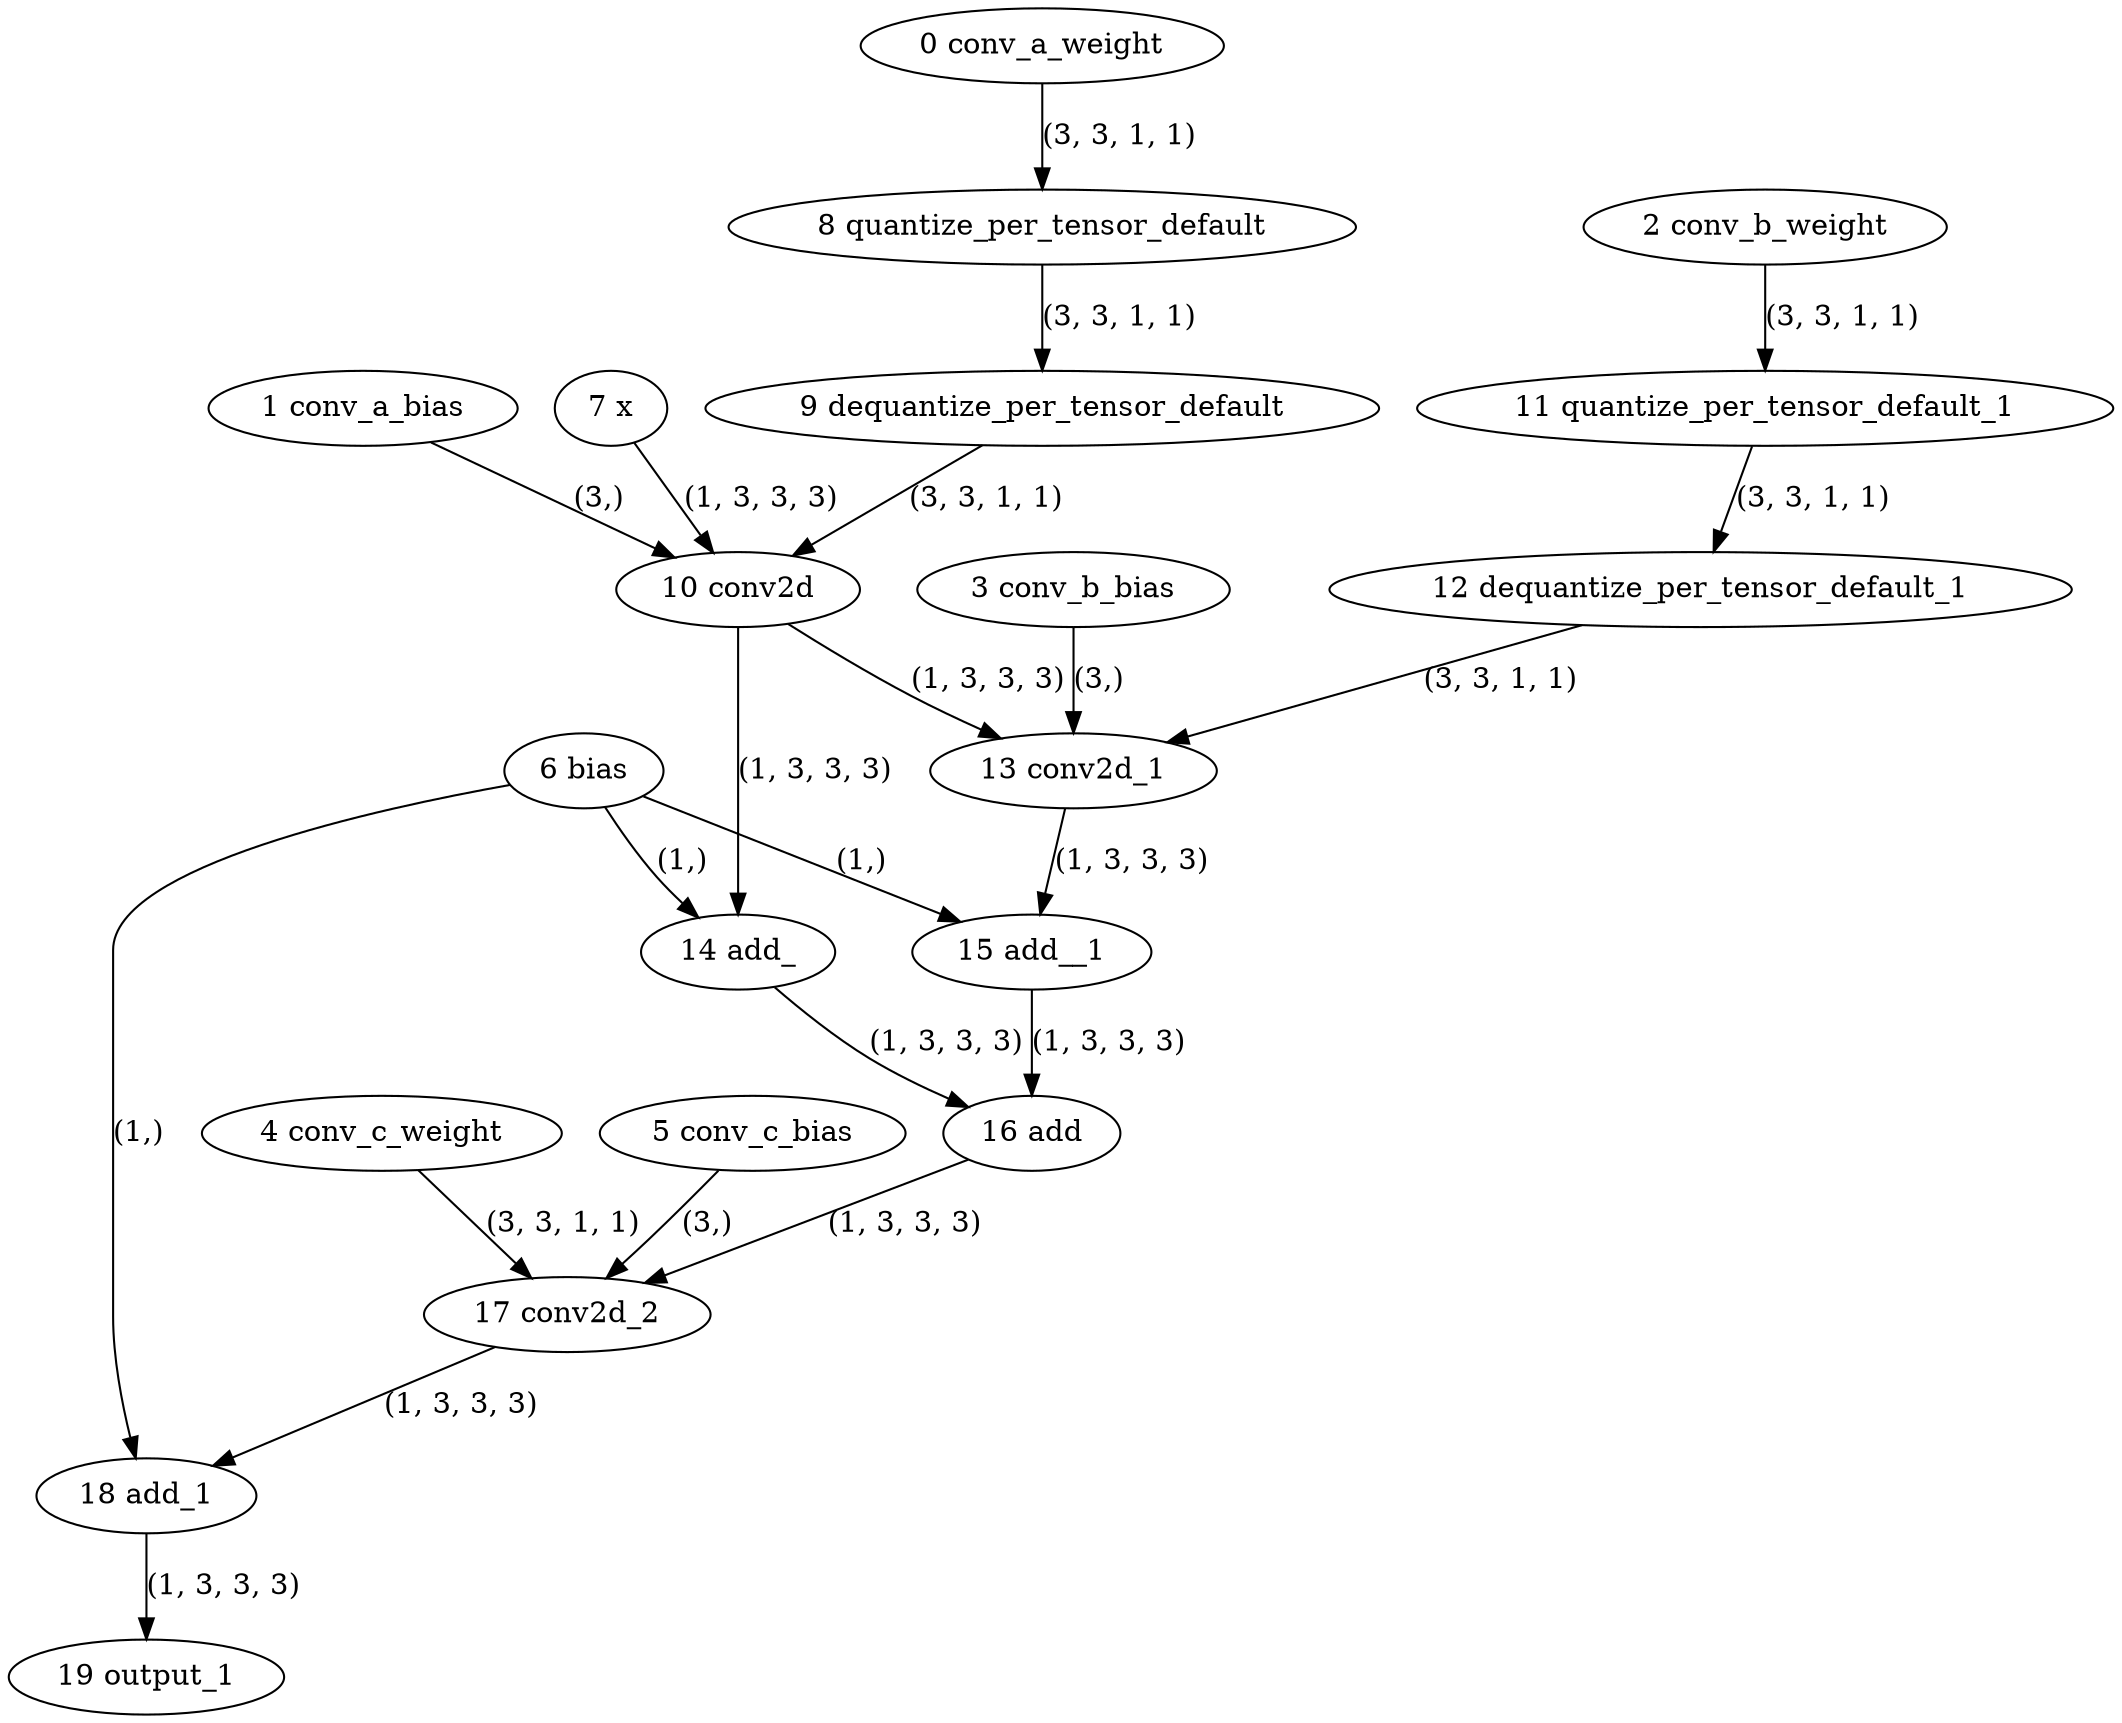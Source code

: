 strict digraph  {
"0 conv_a_weight" [id=0, type=get_attr];
"1 conv_a_bias" [id=1, type=get_attr];
"2 conv_b_weight" [id=2, type=get_attr];
"3 conv_b_bias" [id=3, type=get_attr];
"4 conv_c_weight" [id=4, type=get_attr];
"5 conv_c_bias" [id=5, type=get_attr];
"6 bias" [id=6, type=get_attr];
"7 x" [id=7, type=input];
"8 quantize_per_tensor_default" [id=8, type=quantize_per_tensor];
"9 dequantize_per_tensor_default" [id=9, type=dequantize_per_tensor];
"10 conv2d" [id=10, type=conv2d];
"11 quantize_per_tensor_default_1" [id=11, type=quantize_per_tensor];
"12 dequantize_per_tensor_default_1" [id=12, type=dequantize_per_tensor];
"13 conv2d_1" [id=13, type=conv2d];
"14 add_" [id=14, type=add_];
"15 add__1" [id=15, type=add_];
"16 add" [id=16, type=add];
"17 conv2d_2" [id=17, type=conv2d];
"18 add_1" [id=18, type=add];
"19 output_1" [id=19, type=output];
"0 conv_a_weight" -> "8 quantize_per_tensor_default"  [label="(3, 3, 1, 1)", style=solid];
"1 conv_a_bias" -> "10 conv2d"  [label="(3,)", style=solid];
"2 conv_b_weight" -> "11 quantize_per_tensor_default_1"  [label="(3, 3, 1, 1)", style=solid];
"3 conv_b_bias" -> "13 conv2d_1"  [label="(3,)", style=solid];
"4 conv_c_weight" -> "17 conv2d_2"  [label="(3, 3, 1, 1)", style=solid];
"5 conv_c_bias" -> "17 conv2d_2"  [label="(3,)", style=solid];
"6 bias" -> "14 add_"  [label="(1,)", style=solid];
"6 bias" -> "15 add__1"  [label="(1,)", style=solid];
"6 bias" -> "18 add_1"  [label="(1,)", style=solid];
"7 x" -> "10 conv2d"  [label="(1, 3, 3, 3)", style=solid];
"8 quantize_per_tensor_default" -> "9 dequantize_per_tensor_default"  [label="(3, 3, 1, 1)", style=solid];
"9 dequantize_per_tensor_default" -> "10 conv2d"  [label="(3, 3, 1, 1)", style=solid];
"10 conv2d" -> "13 conv2d_1"  [label="(1, 3, 3, 3)", style=solid];
"10 conv2d" -> "14 add_"  [label="(1, 3, 3, 3)", style=solid];
"11 quantize_per_tensor_default_1" -> "12 dequantize_per_tensor_default_1"  [label="(3, 3, 1, 1)", style=solid];
"12 dequantize_per_tensor_default_1" -> "13 conv2d_1"  [label="(3, 3, 1, 1)", style=solid];
"13 conv2d_1" -> "15 add__1"  [label="(1, 3, 3, 3)", style=solid];
"14 add_" -> "16 add"  [label="(1, 3, 3, 3)", style=solid];
"15 add__1" -> "16 add"  [label="(1, 3, 3, 3)", style=solid];
"16 add" -> "17 conv2d_2"  [label="(1, 3, 3, 3)", style=solid];
"17 conv2d_2" -> "18 add_1"  [label="(1, 3, 3, 3)", style=solid];
"18 add_1" -> "19 output_1"  [label="(1, 3, 3, 3)", style=solid];
}
